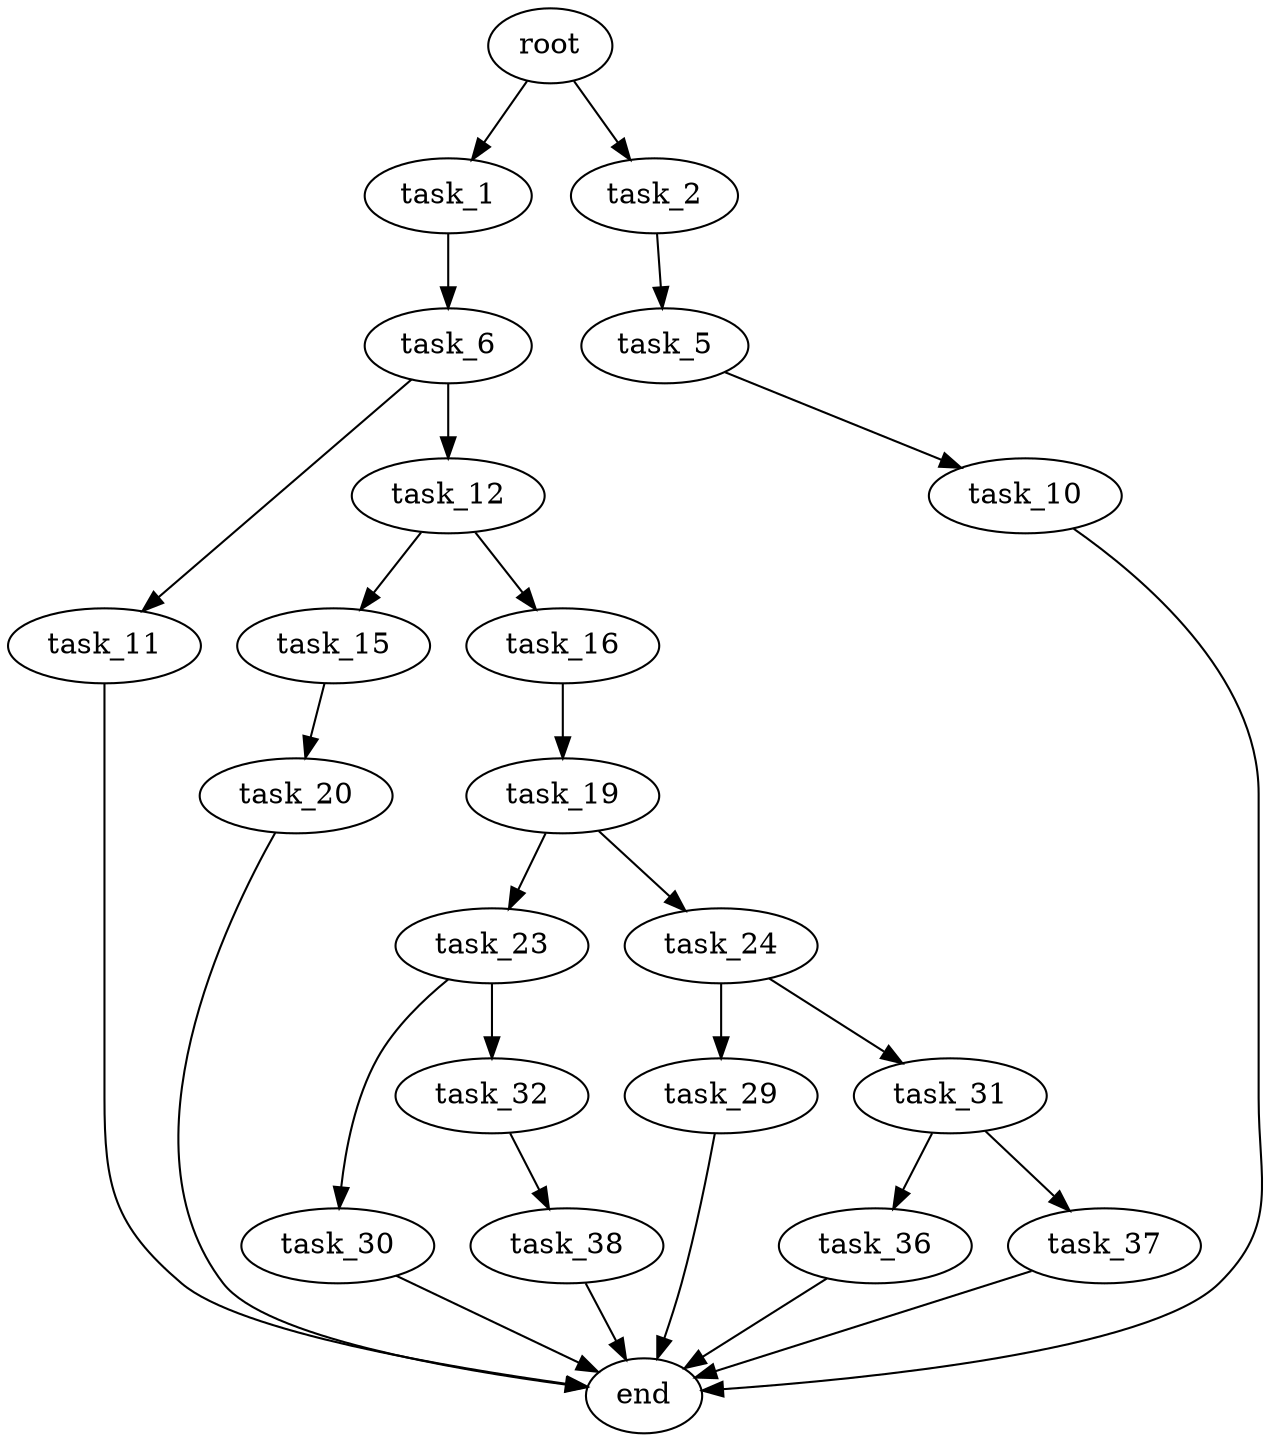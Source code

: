 digraph G {
  root [size="0.000000"];
  task_1 [size="782757789696.000000"];
  task_2 [size="9616001972.000000"];
  task_6 [size="4261105767.000000"];
  task_5 [size="16281924145.000000"];
  task_10 [size="1208443266175.000000"];
  task_11 [size="5193503849.000000"];
  task_12 [size="7206527657.000000"];
  end [size="0.000000"];
  task_15 [size="4422508301.000000"];
  task_16 [size="17207377943.000000"];
  task_20 [size="368293445632.000000"];
  task_19 [size="4550048938.000000"];
  task_23 [size="190289594698.000000"];
  task_24 [size="141725125776.000000"];
  task_30 [size="23814324302.000000"];
  task_32 [size="41183048447.000000"];
  task_29 [size="17368146744.000000"];
  task_31 [size="106771552760.000000"];
  task_36 [size="8112588611.000000"];
  task_37 [size="15725790383.000000"];
  task_38 [size="442227591743.000000"];

  root -> task_1 [size="1.000000"];
  root -> task_2 [size="1.000000"];
  task_1 -> task_6 [size="679477248.000000"];
  task_2 -> task_5 [size="209715200.000000"];
  task_6 -> task_11 [size="75497472.000000"];
  task_6 -> task_12 [size="75497472.000000"];
  task_5 -> task_10 [size="411041792.000000"];
  task_10 -> end [size="1.000000"];
  task_11 -> end [size="1.000000"];
  task_12 -> task_15 [size="209715200.000000"];
  task_12 -> task_16 [size="209715200.000000"];
  task_15 -> task_20 [size="134217728.000000"];
  task_16 -> task_19 [size="33554432.000000"];
  task_20 -> end [size="1.000000"];
  task_19 -> task_23 [size="75497472.000000"];
  task_19 -> task_24 [size="75497472.000000"];
  task_23 -> task_30 [size="209715200.000000"];
  task_23 -> task_32 [size="209715200.000000"];
  task_24 -> task_29 [size="134217728.000000"];
  task_24 -> task_31 [size="134217728.000000"];
  task_30 -> end [size="1.000000"];
  task_32 -> task_38 [size="838860800.000000"];
  task_29 -> end [size="1.000000"];
  task_31 -> task_36 [size="411041792.000000"];
  task_31 -> task_37 [size="411041792.000000"];
  task_36 -> end [size="1.000000"];
  task_37 -> end [size="1.000000"];
  task_38 -> end [size="1.000000"];
}
